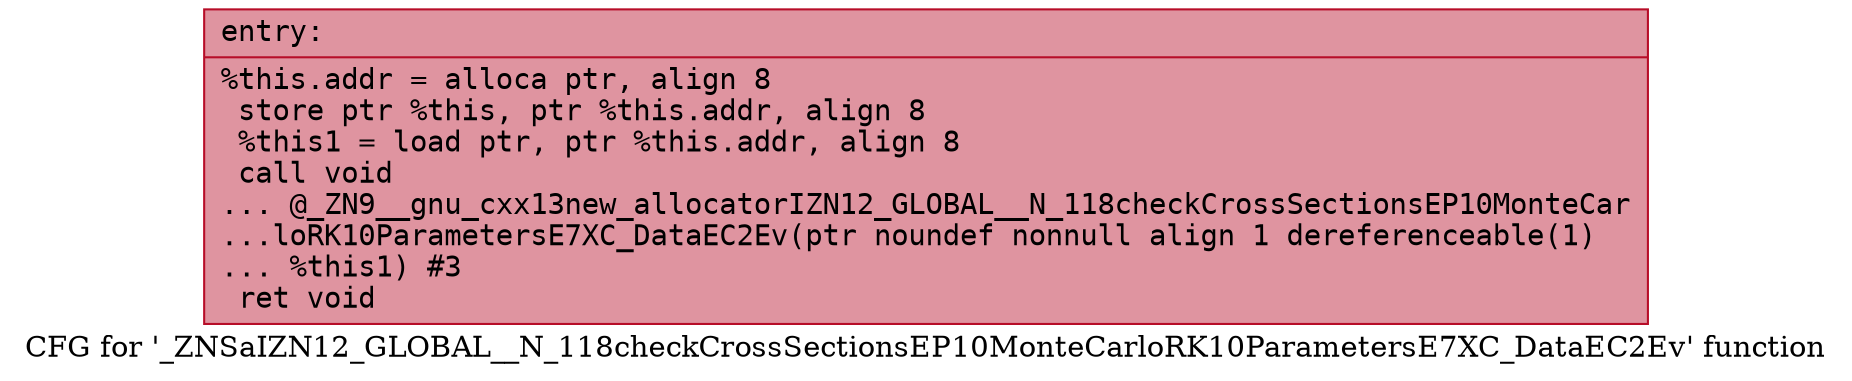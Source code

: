digraph "CFG for '_ZNSaIZN12_GLOBAL__N_118checkCrossSectionsEP10MonteCarloRK10ParametersE7XC_DataEC2Ev' function" {
	label="CFG for '_ZNSaIZN12_GLOBAL__N_118checkCrossSectionsEP10MonteCarloRK10ParametersE7XC_DataEC2Ev' function";

	Node0x55dab494a590 [shape=record,color="#b70d28ff", style=filled, fillcolor="#b70d2870" fontname="Courier",label="{entry:\l|  %this.addr = alloca ptr, align 8\l  store ptr %this, ptr %this.addr, align 8\l  %this1 = load ptr, ptr %this.addr, align 8\l  call void\l... @_ZN9__gnu_cxx13new_allocatorIZN12_GLOBAL__N_118checkCrossSectionsEP10MonteCar\l...loRK10ParametersE7XC_DataEC2Ev(ptr noundef nonnull align 1 dereferenceable(1)\l... %this1) #3\l  ret void\l}"];
}
